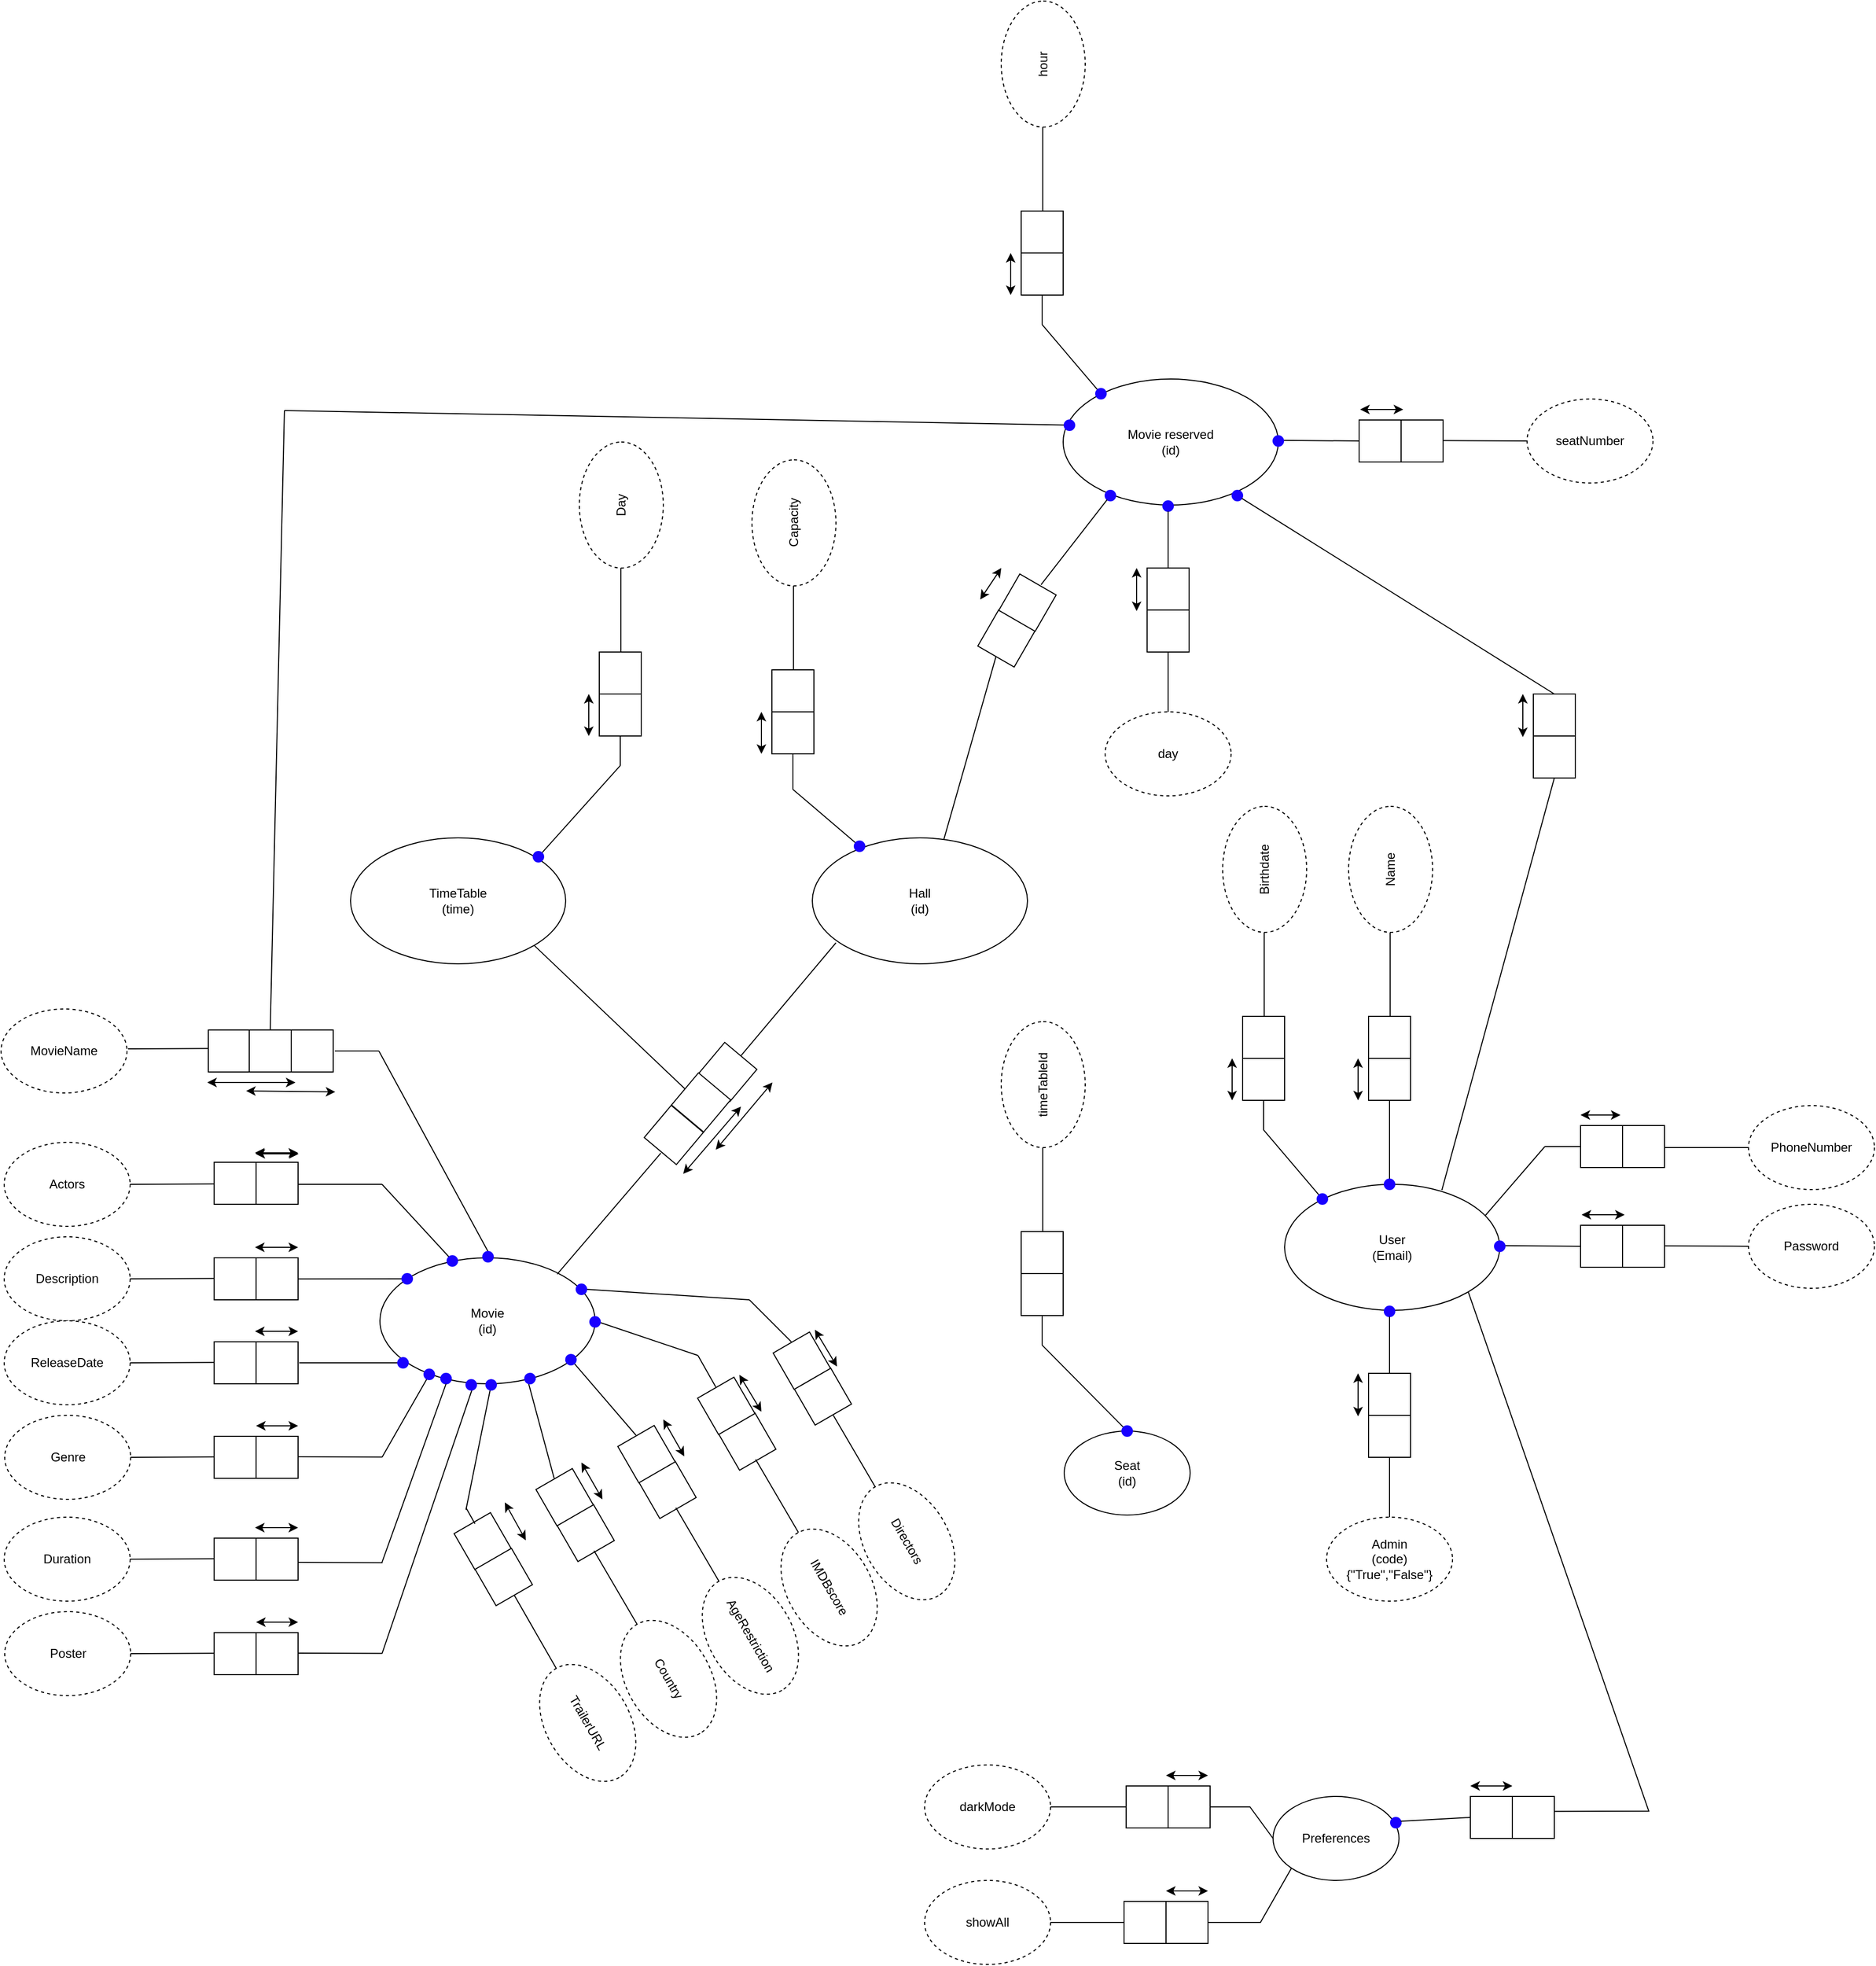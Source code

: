 <mxfile>
    <diagram id="iRuJoUfCndcfl9qR-i0W" name="Page-1">
        <mxGraphModel dx="1313" dy="1461" grid="1" gridSize="10" guides="1" tooltips="1" connect="1" arrows="1" fold="1" page="1" pageScale="1" pageWidth="827" pageHeight="1169" math="0" shadow="0">
            <root>
                <mxCell id="0"/>
                <mxCell id="1" parent="0"/>
                <mxCell id="mfv2O1PccH4M57eqfQ7O-268" value="Movie&lt;br&gt;(id)" style="ellipse;whiteSpace=wrap;html=1;" parent="1" vertex="1">
                    <mxGeometry x="-119" y="327" width="205" height="120" as="geometry"/>
                </mxCell>
                <mxCell id="mfv2O1PccH4M57eqfQ7O-269" value="" style="endArrow=none;html=1;rounded=0;" parent="1" edge="1">
                    <mxGeometry width="50" height="50" relative="1" as="geometry">
                        <mxPoint x="-117" y="516.81" as="sourcePoint"/>
                        <mxPoint x="-197" y="516.47" as="targetPoint"/>
                    </mxGeometry>
                </mxCell>
                <mxCell id="mfv2O1PccH4M57eqfQ7O-270" value="" style="group" parent="1" vertex="1" connectable="0">
                    <mxGeometry x="-277" y="497" width="80" height="40" as="geometry"/>
                </mxCell>
                <mxCell id="mfv2O1PccH4M57eqfQ7O-271" value="" style="rounded=0;whiteSpace=wrap;html=1;" parent="mfv2O1PccH4M57eqfQ7O-270" vertex="1">
                    <mxGeometry width="40" height="40" as="geometry"/>
                </mxCell>
                <mxCell id="mfv2O1PccH4M57eqfQ7O-272" value="" style="rounded=0;whiteSpace=wrap;html=1;" parent="mfv2O1PccH4M57eqfQ7O-270" vertex="1">
                    <mxGeometry x="40" width="40" height="40" as="geometry"/>
                </mxCell>
                <mxCell id="mfv2O1PccH4M57eqfQ7O-274" value="" style="endArrow=none;html=1;rounded=0;" parent="1" edge="1">
                    <mxGeometry width="50" height="50" relative="1" as="geometry">
                        <mxPoint x="-277" y="516.58" as="sourcePoint"/>
                        <mxPoint x="-357" y="517" as="targetPoint"/>
                    </mxGeometry>
                </mxCell>
                <mxCell id="mfv2O1PccH4M57eqfQ7O-275" value="" style="endArrow=none;html=1;rounded=0;" parent="1" edge="1">
                    <mxGeometry width="50" height="50" relative="1" as="geometry">
                        <mxPoint x="-117" y="257" as="sourcePoint"/>
                        <mxPoint x="-197" y="257" as="targetPoint"/>
                    </mxGeometry>
                </mxCell>
                <mxCell id="mfv2O1PccH4M57eqfQ7O-276" value="" style="group" parent="1" vertex="1" connectable="0">
                    <mxGeometry x="-277" y="236" width="80" height="40" as="geometry"/>
                </mxCell>
                <mxCell id="mfv2O1PccH4M57eqfQ7O-277" value="" style="rounded=0;whiteSpace=wrap;html=1;" parent="mfv2O1PccH4M57eqfQ7O-276" vertex="1">
                    <mxGeometry width="40" height="40" as="geometry"/>
                </mxCell>
                <mxCell id="mfv2O1PccH4M57eqfQ7O-278" value="" style="rounded=0;whiteSpace=wrap;html=1;" parent="mfv2O1PccH4M57eqfQ7O-276" vertex="1">
                    <mxGeometry x="40" width="40" height="40" as="geometry"/>
                </mxCell>
                <mxCell id="mfv2O1PccH4M57eqfQ7O-279" value="Actors" style="ellipse;whiteSpace=wrap;html=1;dashed=1;" parent="1" vertex="1">
                    <mxGeometry x="-477" y="217" width="120" height="80" as="geometry"/>
                </mxCell>
                <mxCell id="mfv2O1PccH4M57eqfQ7O-280" value="" style="endArrow=none;html=1;rounded=0;" parent="1" edge="1">
                    <mxGeometry width="50" height="50" relative="1" as="geometry">
                        <mxPoint x="-277" y="256.58" as="sourcePoint"/>
                        <mxPoint x="-357" y="257" as="targetPoint"/>
                    </mxGeometry>
                </mxCell>
                <mxCell id="mfv2O1PccH4M57eqfQ7O-281" value="" style="endArrow=none;html=1;rounded=0;startArrow=none;exitX=0.34;exitY=0.028;exitDx=0;exitDy=0;exitPerimeter=0;" parent="1" source="mfv2O1PccH4M57eqfQ7O-268" edge="1">
                    <mxGeometry width="50" height="50" relative="1" as="geometry">
                        <mxPoint x="-51.275" y="338.222" as="sourcePoint"/>
                        <mxPoint x="-117" y="257" as="targetPoint"/>
                    </mxGeometry>
                </mxCell>
                <mxCell id="mfv2O1PccH4M57eqfQ7O-282" value="" style="endArrow=classic;startArrow=classic;html=1;rounded=0;" parent="1" edge="1">
                    <mxGeometry width="50" height="50" relative="1" as="geometry">
                        <mxPoint x="-238" y="227" as="sourcePoint"/>
                        <mxPoint x="-197" y="227" as="targetPoint"/>
                    </mxGeometry>
                </mxCell>
                <mxCell id="mfv2O1PccH4M57eqfQ7O-283" value="" style="endArrow=classic;startArrow=classic;html=1;rounded=0;" parent="1" edge="1">
                    <mxGeometry width="50" height="50" relative="1" as="geometry">
                        <mxPoint x="-237" y="487" as="sourcePoint"/>
                        <mxPoint x="-197" y="487" as="targetPoint"/>
                    </mxGeometry>
                </mxCell>
                <mxCell id="mfv2O1PccH4M57eqfQ7O-324" value="" style="endArrow=none;html=1;rounded=0;entryX=0.228;entryY=0.932;entryDx=0;entryDy=0;entryPerimeter=0;" parent="1" target="mfv2O1PccH4M57eqfQ7O-268" edge="1">
                    <mxGeometry width="50" height="50" relative="1" as="geometry">
                        <mxPoint x="-117" y="517" as="sourcePoint"/>
                        <mxPoint x="-83" y="457" as="targetPoint"/>
                    </mxGeometry>
                </mxCell>
                <mxCell id="mfv2O1PccH4M57eqfQ7O-325" value="" style="ellipse;whiteSpace=wrap;html=1;fillColor=#1900FF;strokeColor=#1900FF;" parent="1" vertex="1">
                    <mxGeometry x="-77" y="433" width="10" height="10" as="geometry"/>
                </mxCell>
                <mxCell id="mfv2O1PccH4M57eqfQ7O-326" value="" style="ellipse;whiteSpace=wrap;html=1;fillColor=#1900FF;strokeColor=#1900FF;" parent="1" vertex="1">
                    <mxGeometry x="-55" y="325" width="10" height="10" as="geometry"/>
                </mxCell>
                <mxCell id="mfv2O1PccH4M57eqfQ7O-345" value="" style="group" parent="1" vertex="1" connectable="0">
                    <mxGeometry x="-277" y="327" width="80" height="40" as="geometry"/>
                </mxCell>
                <mxCell id="mfv2O1PccH4M57eqfQ7O-346" value="" style="rounded=0;whiteSpace=wrap;html=1;" parent="mfv2O1PccH4M57eqfQ7O-345" vertex="1">
                    <mxGeometry width="40" height="40" as="geometry"/>
                </mxCell>
                <mxCell id="mfv2O1PccH4M57eqfQ7O-347" value="" style="rounded=0;whiteSpace=wrap;html=1;" parent="mfv2O1PccH4M57eqfQ7O-345" vertex="1">
                    <mxGeometry x="40" width="40" height="40" as="geometry"/>
                </mxCell>
                <mxCell id="mfv2O1PccH4M57eqfQ7O-348" value="Description" style="ellipse;whiteSpace=wrap;html=1;dashed=1;" parent="1" vertex="1">
                    <mxGeometry x="-477" y="307" width="120" height="80" as="geometry"/>
                </mxCell>
                <mxCell id="mfv2O1PccH4M57eqfQ7O-349" value="" style="endArrow=none;html=1;rounded=0;" parent="1" edge="1">
                    <mxGeometry width="50" height="50" relative="1" as="geometry">
                        <mxPoint x="-277" y="346.58" as="sourcePoint"/>
                        <mxPoint x="-357" y="347" as="targetPoint"/>
                    </mxGeometry>
                </mxCell>
                <mxCell id="mfv2O1PccH4M57eqfQ7O-350" value="" style="endArrow=none;html=1;rounded=0;startArrow=none;" parent="1" edge="1">
                    <mxGeometry width="50" height="50" relative="1" as="geometry">
                        <mxPoint x="-92" y="347" as="sourcePoint"/>
                        <mxPoint x="-197" y="347.16" as="targetPoint"/>
                    </mxGeometry>
                </mxCell>
                <mxCell id="mfv2O1PccH4M57eqfQ7O-351" value="" style="endArrow=classic;startArrow=classic;html=1;rounded=0;" parent="1" edge="1">
                    <mxGeometry width="50" height="50" relative="1" as="geometry">
                        <mxPoint x="-238" y="317" as="sourcePoint"/>
                        <mxPoint x="-197" y="317" as="targetPoint"/>
                    </mxGeometry>
                </mxCell>
                <mxCell id="mfv2O1PccH4M57eqfQ7O-352" value="" style="ellipse;whiteSpace=wrap;html=1;fillColor=#1900FF;strokeColor=#1900FF;" parent="1" vertex="1">
                    <mxGeometry x="-98" y="342" width="10" height="10" as="geometry"/>
                </mxCell>
                <mxCell id="mfv2O1PccH4M57eqfQ7O-353" value="" style="endArrow=none;html=1;rounded=0;exitX=0.111;exitY=0.833;exitDx=0;exitDy=0;exitPerimeter=0;" parent="1" source="mfv2O1PccH4M57eqfQ7O-268" edge="1">
                    <mxGeometry width="50" height="50" relative="1" as="geometry">
                        <mxPoint x="-117" y="427" as="sourcePoint"/>
                        <mxPoint x="-196" y="427" as="targetPoint"/>
                    </mxGeometry>
                </mxCell>
                <mxCell id="mfv2O1PccH4M57eqfQ7O-354" value="" style="group" parent="1" vertex="1" connectable="0">
                    <mxGeometry x="-277" y="407" width="80" height="40" as="geometry"/>
                </mxCell>
                <mxCell id="mfv2O1PccH4M57eqfQ7O-355" value="" style="rounded=0;whiteSpace=wrap;html=1;" parent="mfv2O1PccH4M57eqfQ7O-354" vertex="1">
                    <mxGeometry width="40" height="40" as="geometry"/>
                </mxCell>
                <mxCell id="mfv2O1PccH4M57eqfQ7O-356" value="" style="rounded=0;whiteSpace=wrap;html=1;" parent="mfv2O1PccH4M57eqfQ7O-354" vertex="1">
                    <mxGeometry x="40" width="40" height="40" as="geometry"/>
                </mxCell>
                <mxCell id="mfv2O1PccH4M57eqfQ7O-357" value="ReleaseDate" style="ellipse;whiteSpace=wrap;html=1;dashed=1;" parent="1" vertex="1">
                    <mxGeometry x="-477" y="387" width="120" height="80" as="geometry"/>
                </mxCell>
                <mxCell id="mfv2O1PccH4M57eqfQ7O-358" value="" style="endArrow=none;html=1;rounded=0;" parent="1" edge="1">
                    <mxGeometry width="50" height="50" relative="1" as="geometry">
                        <mxPoint x="-277" y="426.58" as="sourcePoint"/>
                        <mxPoint x="-357" y="427" as="targetPoint"/>
                    </mxGeometry>
                </mxCell>
                <mxCell id="mfv2O1PccH4M57eqfQ7O-360" value="" style="endArrow=classic;startArrow=classic;html=1;rounded=0;" parent="1" edge="1">
                    <mxGeometry width="50" height="50" relative="1" as="geometry">
                        <mxPoint x="-238" y="397" as="sourcePoint"/>
                        <mxPoint x="-197" y="397" as="targetPoint"/>
                    </mxGeometry>
                </mxCell>
                <mxCell id="mfv2O1PccH4M57eqfQ7O-361" value="" style="ellipse;whiteSpace=wrap;html=1;fillColor=#1900FF;strokeColor=#1900FF;" parent="1" vertex="1">
                    <mxGeometry x="-102" y="422" width="10" height="10" as="geometry"/>
                </mxCell>
                <mxCell id="mfv2O1PccH4M57eqfQ7O-370" value="" style="group;rotation=-300;" parent="1" vertex="1" connectable="0">
                    <mxGeometry x="-51" y="594" width="80" height="40" as="geometry"/>
                </mxCell>
                <mxCell id="mfv2O1PccH4M57eqfQ7O-371" value="" style="rounded=0;whiteSpace=wrap;html=1;rotation=-300;" parent="mfv2O1PccH4M57eqfQ7O-370" vertex="1">
                    <mxGeometry x="10" y="-17" width="40" height="40" as="geometry"/>
                </mxCell>
                <mxCell id="mfv2O1PccH4M57eqfQ7O-372" value="" style="rounded=0;whiteSpace=wrap;html=1;rotation=-300;" parent="mfv2O1PccH4M57eqfQ7O-370" vertex="1">
                    <mxGeometry x="30" y="17" width="40" height="40" as="geometry"/>
                </mxCell>
                <mxCell id="mfv2O1PccH4M57eqfQ7O-373" value="" style="group;rotation=-120;" parent="1" vertex="1" connectable="0">
                    <mxGeometry x="27" y="552" width="80" height="40" as="geometry"/>
                </mxCell>
                <mxCell id="mfv2O1PccH4M57eqfQ7O-374" value="" style="rounded=0;whiteSpace=wrap;html=1;rotation=-120;" parent="mfv2O1PccH4M57eqfQ7O-373" vertex="1">
                    <mxGeometry x="30" y="17" width="40" height="40" as="geometry"/>
                </mxCell>
                <mxCell id="mfv2O1PccH4M57eqfQ7O-375" value="" style="rounded=0;whiteSpace=wrap;html=1;rotation=-120;" parent="mfv2O1PccH4M57eqfQ7O-373" vertex="1">
                    <mxGeometry x="10" y="-17" width="40" height="40" as="geometry"/>
                </mxCell>
                <mxCell id="mfv2O1PccH4M57eqfQ7O-376" value="Country" style="ellipse;whiteSpace=wrap;html=1;dashed=1;rotation=-300;" parent="1" vertex="1">
                    <mxGeometry x="96" y="688" width="120" height="80" as="geometry"/>
                </mxCell>
                <mxCell id="mfv2O1PccH4M57eqfQ7O-377" value="TrailerURL" style="ellipse;whiteSpace=wrap;html=1;dashed=1;rotation=-300;" parent="1" vertex="1">
                    <mxGeometry x="19" y="730" width="120" height="80" as="geometry"/>
                </mxCell>
                <mxCell id="mfv2O1PccH4M57eqfQ7O-378" value="" style="endArrow=none;html=1;rounded=0;entryX=0;entryY=0.5;entryDx=0;entryDy=0;exitX=1;exitY=0.5;exitDx=0;exitDy=0;" parent="1" source="mfv2O1PccH4M57eqfQ7O-372" target="mfv2O1PccH4M57eqfQ7O-377" edge="1">
                    <mxGeometry width="50" height="50" relative="1" as="geometry">
                        <mxPoint x="17" y="643" as="sourcePoint"/>
                        <mxPoint x="-1" y="711" as="targetPoint"/>
                    </mxGeometry>
                </mxCell>
                <mxCell id="mfv2O1PccH4M57eqfQ7O-379" value="" style="endArrow=none;html=1;rounded=0;entryX=0;entryY=0.5;entryDx=0;entryDy=0;exitX=1;exitY=0.5;exitDx=0;exitDy=0;" parent="1" edge="1">
                    <mxGeometry width="50" height="50" relative="1" as="geometry">
                        <mxPoint x="85" y="606" as="sourcePoint"/>
                        <mxPoint x="126" y="676" as="targetPoint"/>
                    </mxGeometry>
                </mxCell>
                <mxCell id="mfv2O1PccH4M57eqfQ7O-380" value="" style="group;rotation=-300;" parent="1" vertex="1" connectable="0">
                    <mxGeometry x="-20" y="595" width="80" as="geometry"/>
                </mxCell>
                <mxCell id="mfv2O1PccH4M57eqfQ7O-381" value="" style="endArrow=classic;startArrow=classic;html=1;rounded=0;" parent="mfv2O1PccH4M57eqfQ7O-380" edge="1">
                    <mxGeometry width="50" height="50" relative="1" as="geometry">
                        <mxPoint x="20" y="-35" as="sourcePoint"/>
                        <mxPoint x="40" y="1" as="targetPoint"/>
                    </mxGeometry>
                </mxCell>
                <mxCell id="mfv2O1PccH4M57eqfQ7O-382" value="" style="endArrow=classic;startArrow=classic;html=1;rounded=0;" parent="1" edge="1">
                    <mxGeometry width="50" height="50" relative="1" as="geometry">
                        <mxPoint x="73" y="522" as="sourcePoint"/>
                        <mxPoint x="93" y="557" as="targetPoint"/>
                    </mxGeometry>
                </mxCell>
                <mxCell id="mfv2O1PccH4M57eqfQ7O-383" value="" style="group;rotation=-120;" parent="1" vertex="1" connectable="0">
                    <mxGeometry x="181" y="465" width="80" height="40" as="geometry"/>
                </mxCell>
                <mxCell id="mfv2O1PccH4M57eqfQ7O-384" value="" style="rounded=0;whiteSpace=wrap;html=1;rotation=-120;" parent="mfv2O1PccH4M57eqfQ7O-383" vertex="1">
                    <mxGeometry x="30" y="17" width="40" height="40" as="geometry"/>
                </mxCell>
                <mxCell id="mfv2O1PccH4M57eqfQ7O-385" value="" style="rounded=0;whiteSpace=wrap;html=1;rotation=-120;" parent="mfv2O1PccH4M57eqfQ7O-383" vertex="1">
                    <mxGeometry x="10" y="-17" width="40" height="40" as="geometry"/>
                </mxCell>
                <mxCell id="mfv2O1PccH4M57eqfQ7O-386" value="" style="endArrow=none;html=1;rounded=0;entryX=0;entryY=0.5;entryDx=0;entryDy=0;exitX=1;exitY=0.5;exitDx=0;exitDy=0;" parent="1" edge="1">
                    <mxGeometry width="50" height="50" relative="1" as="geometry">
                        <mxPoint x="239" y="519" as="sourcePoint"/>
                        <mxPoint x="280" y="589" as="targetPoint"/>
                    </mxGeometry>
                </mxCell>
                <mxCell id="mfv2O1PccH4M57eqfQ7O-387" value="" style="endArrow=classic;startArrow=classic;html=1;rounded=0;" parent="1" edge="1">
                    <mxGeometry width="50" height="50" relative="1" as="geometry">
                        <mxPoint x="223.5" y="438.5" as="sourcePoint"/>
                        <mxPoint x="244.5" y="473.5" as="targetPoint"/>
                    </mxGeometry>
                </mxCell>
                <mxCell id="mfv2O1PccH4M57eqfQ7O-388" value="IMDBscore" style="ellipse;whiteSpace=wrap;html=1;rotation=-300;dashed=1;" parent="1" vertex="1">
                    <mxGeometry x="249" y="601" width="120" height="80" as="geometry"/>
                </mxCell>
                <mxCell id="mfv2O1PccH4M57eqfQ7O-389" value="" style="endArrow=none;html=1;rounded=0;exitX=1;exitY=0;exitDx=0;exitDy=0;" parent="1" source="mfv2O1PccH4M57eqfQ7O-390" edge="1">
                    <mxGeometry width="50" height="50" relative="1" as="geometry">
                        <mxPoint x="-1" y="456" as="sourcePoint"/>
                        <mxPoint x="47" y="537" as="targetPoint"/>
                    </mxGeometry>
                </mxCell>
                <mxCell id="mfv2O1PccH4M57eqfQ7O-390" value="" style="ellipse;whiteSpace=wrap;html=1;fillColor=#1900FF;strokeColor=#1900FF;rotation=-210;" parent="1" vertex="1">
                    <mxGeometry x="19" y="437" width="10" height="10" as="geometry"/>
                </mxCell>
                <mxCell id="mfv2O1PccH4M57eqfQ7O-395" value="" style="endArrow=none;html=1;rounded=0;startArrow=none;" parent="1" edge="1">
                    <mxGeometry width="50" height="50" relative="1" as="geometry">
                        <mxPoint x="-13" y="448" as="sourcePoint"/>
                        <mxPoint x="-37" y="567" as="targetPoint"/>
                    </mxGeometry>
                </mxCell>
                <mxCell id="mfv2O1PccH4M57eqfQ7O-396" value="" style="endArrow=none;html=1;rounded=0;" parent="1" edge="1">
                    <mxGeometry width="50" height="50" relative="1" as="geometry">
                        <mxPoint x="-37" y="565" as="sourcePoint"/>
                        <mxPoint x="-28.453" y="580.234" as="targetPoint"/>
                    </mxGeometry>
                </mxCell>
                <mxCell id="mfv2O1PccH4M57eqfQ7O-397" value="" style="ellipse;whiteSpace=wrap;html=1;fillColor=#1900FF;strokeColor=#1900FF;rotation=-210;" parent="1" vertex="1">
                    <mxGeometry x="-18" y="443" width="10" height="10" as="geometry"/>
                </mxCell>
                <mxCell id="mfv2O1PccH4M57eqfQ7O-392" value="" style="endArrow=none;html=1;rounded=0;startArrow=none;exitX=1;exitY=0.5;exitDx=0;exitDy=0;" parent="1" source="mfv2O1PccH4M57eqfQ7O-268" edge="1">
                    <mxGeometry width="50" height="50" relative="1" as="geometry">
                        <mxPoint x="94.18" y="387.64" as="sourcePoint"/>
                        <mxPoint x="184" y="420" as="targetPoint"/>
                    </mxGeometry>
                </mxCell>
                <mxCell id="mfv2O1PccH4M57eqfQ7O-393" value="" style="endArrow=none;html=1;rounded=0;" parent="1" edge="1">
                    <mxGeometry width="50" height="50" relative="1" as="geometry">
                        <mxPoint x="184" y="420" as="sourcePoint"/>
                        <mxPoint x="201" y="450" as="targetPoint"/>
                    </mxGeometry>
                </mxCell>
                <mxCell id="mfv2O1PccH4M57eqfQ7O-289" value="" style="ellipse;whiteSpace=wrap;html=1;fillColor=#1900FF;strokeColor=#1900FF;rotation=-180;" parent="1" vertex="1">
                    <mxGeometry x="81" y="383" width="10" height="10" as="geometry"/>
                </mxCell>
                <mxCell id="mfv2O1PccH4M57eqfQ7O-401" value="" style="group;rotation=-120;" parent="1" vertex="1" connectable="0">
                    <mxGeometry x="105" y="511" width="80" height="40" as="geometry"/>
                </mxCell>
                <mxCell id="mfv2O1PccH4M57eqfQ7O-402" value="" style="rounded=0;whiteSpace=wrap;html=1;rotation=-120;" parent="mfv2O1PccH4M57eqfQ7O-401" vertex="1">
                    <mxGeometry x="30" y="17" width="40" height="40" as="geometry"/>
                </mxCell>
                <mxCell id="mfv2O1PccH4M57eqfQ7O-403" value="" style="rounded=0;whiteSpace=wrap;html=1;rotation=-120;" parent="mfv2O1PccH4M57eqfQ7O-401" vertex="1">
                    <mxGeometry x="10" y="-17" width="40" height="40" as="geometry"/>
                </mxCell>
                <mxCell id="mfv2O1PccH4M57eqfQ7O-404" value="AgeRestriction" style="ellipse;whiteSpace=wrap;html=1;dashed=1;rotation=-300;" parent="1" vertex="1">
                    <mxGeometry x="174" y="647" width="120" height="80" as="geometry"/>
                </mxCell>
                <mxCell id="mfv2O1PccH4M57eqfQ7O-405" value="" style="endArrow=none;html=1;rounded=0;entryX=0;entryY=0.5;entryDx=0;entryDy=0;exitX=1;exitY=0.5;exitDx=0;exitDy=0;" parent="1" edge="1">
                    <mxGeometry width="50" height="50" relative="1" as="geometry">
                        <mxPoint x="163" y="565" as="sourcePoint"/>
                        <mxPoint x="204" y="635" as="targetPoint"/>
                    </mxGeometry>
                </mxCell>
                <mxCell id="mfv2O1PccH4M57eqfQ7O-406" value="" style="endArrow=classic;startArrow=classic;html=1;rounded=0;" parent="1" edge="1">
                    <mxGeometry width="50" height="50" relative="1" as="geometry">
                        <mxPoint x="151" y="481" as="sourcePoint"/>
                        <mxPoint x="171" y="516" as="targetPoint"/>
                    </mxGeometry>
                </mxCell>
                <mxCell id="mfv2O1PccH4M57eqfQ7O-407" value="" style="endArrow=none;html=1;rounded=0;exitX=0.89;exitY=0.812;exitDx=0;exitDy=0;exitPerimeter=0;" parent="1" source="mfv2O1PccH4M57eqfQ7O-268" edge="1">
                    <mxGeometry width="50" height="50" relative="1" as="geometry">
                        <mxPoint x="77" y="415" as="sourcePoint"/>
                        <mxPoint x="125" y="496" as="targetPoint"/>
                    </mxGeometry>
                </mxCell>
                <mxCell id="mfv2O1PccH4M57eqfQ7O-408" value="" style="ellipse;whiteSpace=wrap;html=1;fillColor=#1900FF;strokeColor=#1900FF;rotation=-210;" parent="1" vertex="1">
                    <mxGeometry x="58" y="419" width="10" height="10" as="geometry"/>
                </mxCell>
                <mxCell id="mfv2O1PccH4M57eqfQ7O-420" value="TimeTable&lt;br&gt;(time)" style="ellipse;whiteSpace=wrap;html=1;" parent="1" vertex="1">
                    <mxGeometry x="-147" y="-73" width="205" height="120" as="geometry"/>
                </mxCell>
                <mxCell id="mfv2O1PccH4M57eqfQ7O-421" value="Hall&lt;br&gt;(id)" style="ellipse;whiteSpace=wrap;html=1;" parent="1" vertex="1">
                    <mxGeometry x="293" y="-73" width="205" height="120" as="geometry"/>
                </mxCell>
                <mxCell id="38" value="User&lt;br&gt;(Email)" style="ellipse;whiteSpace=wrap;html=1;" parent="1" vertex="1">
                    <mxGeometry x="743" y="257" width="205" height="120" as="geometry"/>
                </mxCell>
                <mxCell id="39" value="" style="endArrow=none;html=1;rounded=0;entryX=0;entryY=0.5;entryDx=0;entryDy=0;" parent="1" target="41" edge="1">
                    <mxGeometry width="50" height="50" relative="1" as="geometry">
                        <mxPoint x="948" y="315.41" as="sourcePoint"/>
                        <mxPoint x="1009" y="315.41" as="targetPoint"/>
                    </mxGeometry>
                </mxCell>
                <mxCell id="40" value="" style="group" parent="1" vertex="1" connectable="0">
                    <mxGeometry x="1025" y="296" width="80" height="40" as="geometry"/>
                </mxCell>
                <mxCell id="41" value="" style="rounded=0;whiteSpace=wrap;html=1;" parent="40" vertex="1">
                    <mxGeometry width="40" height="40" as="geometry"/>
                </mxCell>
                <mxCell id="42" value="" style="rounded=0;whiteSpace=wrap;html=1;" parent="40" vertex="1">
                    <mxGeometry x="40" width="40" height="40" as="geometry"/>
                </mxCell>
                <mxCell id="43" value="Password" style="ellipse;whiteSpace=wrap;html=1;dashed=1;" parent="1" vertex="1">
                    <mxGeometry x="1185" y="276" width="120" height="80" as="geometry"/>
                </mxCell>
                <mxCell id="44" value="" style="endArrow=none;html=1;rounded=0;" parent="1" edge="1">
                    <mxGeometry width="50" height="50" relative="1" as="geometry">
                        <mxPoint x="1105.0" y="315.58" as="sourcePoint"/>
                        <mxPoint x="1185.0" y="316" as="targetPoint"/>
                    </mxGeometry>
                </mxCell>
                <mxCell id="59" value="" style="endArrow=classic;startArrow=classic;html=1;rounded=0;" parent="1" edge="1">
                    <mxGeometry width="50" height="50" relative="1" as="geometry">
                        <mxPoint x="1026" y="286" as="sourcePoint"/>
                        <mxPoint x="1067" y="286" as="targetPoint"/>
                    </mxGeometry>
                </mxCell>
                <mxCell id="65" value="" style="ellipse;whiteSpace=wrap;html=1;fillColor=#1900FF;strokeColor=#1900FF;" parent="1" vertex="1">
                    <mxGeometry x="943" y="311" width="10" height="10" as="geometry"/>
                </mxCell>
                <mxCell id="66" value="" style="group;rotation=-270;" parent="1" vertex="1" connectable="0">
                    <mxGeometry x="803" y="457" width="80" height="40" as="geometry"/>
                </mxCell>
                <mxCell id="67" value="" style="rounded=0;whiteSpace=wrap;html=1;rotation=-270;" parent="66" vertex="1">
                    <mxGeometry x="20" y="-20" width="40" height="40" as="geometry"/>
                </mxCell>
                <mxCell id="68" value="" style="rounded=0;whiteSpace=wrap;html=1;rotation=-270;" parent="66" vertex="1">
                    <mxGeometry x="20" y="20" width="40" height="40" as="geometry"/>
                </mxCell>
                <mxCell id="69" value="" style="endArrow=none;html=1;rounded=0;entryX=1;entryY=0.5;entryDx=0;entryDy=0;" parent="1" target="68" edge="1">
                    <mxGeometry width="50" height="50" relative="1" as="geometry">
                        <mxPoint x="843" y="577" as="sourcePoint"/>
                        <mxPoint x="842.67" y="548" as="targetPoint"/>
                    </mxGeometry>
                </mxCell>
                <mxCell id="70" value="" style="endArrow=none;html=1;rounded=0;startArrow=none;" parent="1" source="146" edge="1">
                    <mxGeometry width="50" height="50" relative="1" as="geometry">
                        <mxPoint x="843" y="437" as="sourcePoint"/>
                        <mxPoint x="843" y="378" as="targetPoint"/>
                    </mxGeometry>
                </mxCell>
                <mxCell id="98" value="" style="endArrow=classic;startArrow=classic;html=1;rounded=0;" parent="1" edge="1">
                    <mxGeometry width="50" height="50" relative="1" as="geometry">
                        <mxPoint x="813" y="478" as="sourcePoint"/>
                        <mxPoint x="813" y="437" as="targetPoint"/>
                    </mxGeometry>
                </mxCell>
                <mxCell id="131" value="" style="group" parent="1" vertex="1" connectable="0">
                    <mxGeometry x="934" y="182" width="371" height="105" as="geometry"/>
                </mxCell>
                <mxCell id="122" value="" style="group;rotation=180;" parent="131" vertex="1" connectable="0">
                    <mxGeometry x="91" y="19" width="80" height="40" as="geometry"/>
                </mxCell>
                <mxCell id="123" value="" style="rounded=0;whiteSpace=wrap;html=1;rotation=180;" parent="122" vertex="1">
                    <mxGeometry x="40" width="40" height="40" as="geometry"/>
                </mxCell>
                <mxCell id="124" value="" style="rounded=0;whiteSpace=wrap;html=1;rotation=180;" parent="122" vertex="1">
                    <mxGeometry width="40" height="40" as="geometry"/>
                </mxCell>
                <mxCell id="125" value="" style="endArrow=none;html=1;rounded=0;entryX=0;entryY=0.5;entryDx=0;entryDy=0;exitX=1;exitY=0.5;exitDx=0;exitDy=0;" parent="131" edge="1">
                    <mxGeometry width="50" height="50" relative="1" as="geometry">
                        <mxPoint x="171" y="40" as="sourcePoint"/>
                        <mxPoint x="251" y="40" as="targetPoint"/>
                    </mxGeometry>
                </mxCell>
                <mxCell id="126" value="" style="endArrow=classic;startArrow=classic;html=1;rounded=0;" parent="131" edge="1">
                    <mxGeometry width="50" height="50" relative="1" as="geometry">
                        <mxPoint x="91" y="9" as="sourcePoint"/>
                        <mxPoint x="129" y="9" as="targetPoint"/>
                    </mxGeometry>
                </mxCell>
                <mxCell id="127" value="PhoneNumber" style="ellipse;whiteSpace=wrap;html=1;rotation=0;dashed=1;" parent="131" vertex="1">
                    <mxGeometry x="251" width="120" height="80" as="geometry"/>
                </mxCell>
                <mxCell id="128" value="" style="endArrow=none;html=1;rounded=0;startArrow=none;endSize=0;" parent="131" edge="1">
                    <mxGeometry width="50" height="50" relative="1" as="geometry">
                        <mxPoint y="105" as="sourcePoint"/>
                        <mxPoint x="57" y="39" as="targetPoint"/>
                    </mxGeometry>
                </mxCell>
                <mxCell id="129" value="" style="endArrow=none;html=1;rounded=0;" parent="131" edge="1">
                    <mxGeometry width="50" height="50" relative="1" as="geometry">
                        <mxPoint x="57" y="39" as="sourcePoint"/>
                        <mxPoint x="91" y="39" as="targetPoint"/>
                    </mxGeometry>
                </mxCell>
                <mxCell id="48" value="" style="group;rotation=90;" parent="1" vertex="1" connectable="0">
                    <mxGeometry x="803" y="117" width="80" height="40" as="geometry"/>
                </mxCell>
                <mxCell id="49" value="" style="rounded=0;whiteSpace=wrap;html=1;rotation=90;" parent="48" vertex="1">
                    <mxGeometry x="20" y="-20" width="40" height="40" as="geometry"/>
                </mxCell>
                <mxCell id="50" value="" style="rounded=0;whiteSpace=wrap;html=1;rotation=90;" parent="48" vertex="1">
                    <mxGeometry x="20" y="20" width="40" height="40" as="geometry"/>
                </mxCell>
                <mxCell id="51" value="Name" style="ellipse;whiteSpace=wrap;html=1;dashed=1;rotation=-90;" parent="1" vertex="1">
                    <mxGeometry x="784" y="-83" width="120" height="80" as="geometry"/>
                </mxCell>
                <mxCell id="54" value="" style="endArrow=none;html=1;rounded=0;entryX=0;entryY=0.5;entryDx=0;entryDy=0;exitX=1;exitY=0.5;exitDx=0;exitDy=0;" parent="1" edge="1">
                    <mxGeometry width="50" height="50" relative="1" as="geometry">
                        <mxPoint x="843.58" y="97" as="sourcePoint"/>
                        <mxPoint x="843.58" y="17" as="targetPoint"/>
                    </mxGeometry>
                </mxCell>
                <mxCell id="64" value="" style="endArrow=classic;startArrow=classic;html=1;rounded=0;" parent="1" edge="1">
                    <mxGeometry width="50" height="50" relative="1" as="geometry">
                        <mxPoint x="813" y="177" as="sourcePoint"/>
                        <mxPoint x="813" y="137" as="targetPoint"/>
                    </mxGeometry>
                </mxCell>
                <mxCell id="87" value="" style="group;rotation=90;" parent="1" vertex="1" connectable="0">
                    <mxGeometry x="683" y="117" width="80" height="40" as="geometry"/>
                </mxCell>
                <mxCell id="88" value="" style="rounded=0;whiteSpace=wrap;html=1;rotation=90;" parent="87" vertex="1">
                    <mxGeometry x="20" y="-20" width="40" height="40" as="geometry"/>
                </mxCell>
                <mxCell id="89" value="" style="rounded=0;whiteSpace=wrap;html=1;rotation=90;" parent="87" vertex="1">
                    <mxGeometry x="20" y="20" width="40" height="40" as="geometry"/>
                </mxCell>
                <mxCell id="90" value="" style="endArrow=none;html=1;rounded=0;entryX=0;entryY=0.5;entryDx=0;entryDy=0;exitX=1;exitY=0.5;exitDx=0;exitDy=0;" parent="1" edge="1">
                    <mxGeometry width="50" height="50" relative="1" as="geometry">
                        <mxPoint x="723.58" y="97" as="sourcePoint"/>
                        <mxPoint x="723.58" y="17" as="targetPoint"/>
                    </mxGeometry>
                </mxCell>
                <mxCell id="91" value="" style="endArrow=classic;startArrow=classic;html=1;rounded=0;" parent="1" edge="1">
                    <mxGeometry width="50" height="50" relative="1" as="geometry">
                        <mxPoint x="693" y="177" as="sourcePoint"/>
                        <mxPoint x="693" y="137" as="targetPoint"/>
                    </mxGeometry>
                </mxCell>
                <mxCell id="92" value="Birthdate" style="ellipse;whiteSpace=wrap;html=1;rotation=-90;dashed=1;" parent="1" vertex="1">
                    <mxGeometry x="664" y="-83" width="120" height="80" as="geometry"/>
                </mxCell>
                <mxCell id="99" value="" style="endArrow=none;html=1;rounded=0;" parent="1" edge="1">
                    <mxGeometry width="50" height="50" relative="1" as="geometry">
                        <mxPoint x="843" y="257" as="sourcePoint"/>
                        <mxPoint x="843" y="177" as="targetPoint"/>
                    </mxGeometry>
                </mxCell>
                <mxCell id="100" value="" style="ellipse;whiteSpace=wrap;html=1;fillColor=#1900FF;strokeColor=#1900FF;" parent="1" vertex="1">
                    <mxGeometry x="838" y="252" width="10" height="10" as="geometry"/>
                </mxCell>
                <mxCell id="101" value="" style="group" parent="1" vertex="1" connectable="0">
                    <mxGeometry x="723" y="177" width="50" height="80" as="geometry"/>
                </mxCell>
                <mxCell id="102" value="" style="endArrow=none;html=1;rounded=0;startArrow=none;" parent="101" source="142" edge="1">
                    <mxGeometry width="50" height="50" relative="1" as="geometry">
                        <mxPoint x="50" y="80" as="sourcePoint"/>
                        <mxPoint y="28.183" as="targetPoint"/>
                    </mxGeometry>
                </mxCell>
                <mxCell id="103" value="" style="endArrow=none;html=1;rounded=0;" parent="101" edge="1">
                    <mxGeometry width="50" height="50" relative="1" as="geometry">
                        <mxPoint y="28.333" as="sourcePoint"/>
                        <mxPoint as="targetPoint"/>
                    </mxGeometry>
                </mxCell>
                <mxCell id="mfv2O1PccH4M57eqfQ7O-429" value="" style="group;rotation=90;" parent="1" vertex="1" connectable="0">
                    <mxGeometry x="234.5" y="-213" width="80" height="40" as="geometry"/>
                </mxCell>
                <mxCell id="mfv2O1PccH4M57eqfQ7O-430" value="" style="rounded=0;whiteSpace=wrap;html=1;rotation=90;" parent="mfv2O1PccH4M57eqfQ7O-429" vertex="1">
                    <mxGeometry x="20" y="-20" width="40" height="40" as="geometry"/>
                </mxCell>
                <mxCell id="mfv2O1PccH4M57eqfQ7O-431" value="" style="rounded=0;whiteSpace=wrap;html=1;rotation=90;" parent="mfv2O1PccH4M57eqfQ7O-429" vertex="1">
                    <mxGeometry x="20" y="20" width="40" height="40" as="geometry"/>
                </mxCell>
                <mxCell id="mfv2O1PccH4M57eqfQ7O-432" value="" style="endArrow=none;html=1;rounded=0;entryX=0;entryY=0.5;entryDx=0;entryDy=0;exitX=1;exitY=0.5;exitDx=0;exitDy=0;" parent="1" edge="1">
                    <mxGeometry width="50" height="50" relative="1" as="geometry">
                        <mxPoint x="275.08" y="-233" as="sourcePoint"/>
                        <mxPoint x="275.08" y="-313" as="targetPoint"/>
                    </mxGeometry>
                </mxCell>
                <mxCell id="mfv2O1PccH4M57eqfQ7O-433" value="" style="endArrow=classic;startArrow=classic;html=1;rounded=0;" parent="1" edge="1">
                    <mxGeometry width="50" height="50" relative="1" as="geometry">
                        <mxPoint x="244.5" y="-153" as="sourcePoint"/>
                        <mxPoint x="244.5" y="-193" as="targetPoint"/>
                    </mxGeometry>
                </mxCell>
                <mxCell id="mfv2O1PccH4M57eqfQ7O-434" value="Capacity" style="ellipse;whiteSpace=wrap;html=1;rotation=-90;dashed=1;" parent="1" vertex="1">
                    <mxGeometry x="215.5" y="-413" width="120" height="80" as="geometry"/>
                </mxCell>
                <mxCell id="mfv2O1PccH4M57eqfQ7O-435" value="" style="endArrow=none;html=1;rounded=0;startArrow=none;" parent="1" source="313" edge="1">
                    <mxGeometry width="50" height="50" relative="1" as="geometry">
                        <mxPoint x="327.5" y="-57" as="sourcePoint"/>
                        <mxPoint x="274.5" y="-119.18" as="targetPoint"/>
                    </mxGeometry>
                </mxCell>
                <mxCell id="mfv2O1PccH4M57eqfQ7O-436" value="" style="endArrow=none;html=1;rounded=0;" parent="1" edge="1">
                    <mxGeometry width="50" height="50" relative="1" as="geometry">
                        <mxPoint x="274.5" y="-119" as="sourcePoint"/>
                        <mxPoint x="274.5" y="-153" as="targetPoint"/>
                    </mxGeometry>
                </mxCell>
                <mxCell id="mfv2O1PccH4M57eqfQ7O-447" value="Seat&lt;br&gt;(id)" style="ellipse;whiteSpace=wrap;html=1;rotation=0;" parent="1" vertex="1">
                    <mxGeometry x="533" y="492" width="120" height="80" as="geometry"/>
                </mxCell>
                <mxCell id="mfv2O1PccH4M57eqfQ7O-448" value="" style="endArrow=none;html=1;rounded=0;entryX=0;entryY=0.5;entryDx=0;entryDy=0;" parent="1" target="mfv2O1PccH4M57eqfQ7O-466" edge="1">
                    <mxGeometry width="50" height="50" relative="1" as="geometry">
                        <mxPoint x="315.5" y="27" as="sourcePoint"/>
                        <mxPoint x="235.5" y="27" as="targetPoint"/>
                    </mxGeometry>
                </mxCell>
                <mxCell id="mfv2O1PccH4M57eqfQ7O-469" value="" style="group;rotation=-230;" parent="1" vertex="1" connectable="0">
                    <mxGeometry x="133" y="157" width="121" height="60" as="geometry"/>
                </mxCell>
                <mxCell id="mfv2O1PccH4M57eqfQ7O-466" value="" style="rounded=0;whiteSpace=wrap;html=1;container=0;rotation=-230;" parent="mfv2O1PccH4M57eqfQ7O-469" vertex="1">
                    <mxGeometry x="59" y="-27" width="40" height="40" as="geometry"/>
                </mxCell>
                <mxCell id="mfv2O1PccH4M57eqfQ7O-456" value="" style="endArrow=classic;startArrow=classic;html=1;rounded=0;" parent="mfv2O1PccH4M57eqfQ7O-469" edge="1">
                    <mxGeometry width="50" height="50" relative="1" as="geometry">
                        <mxPoint x="92" y="26" as="sourcePoint"/>
                        <mxPoint x="37" y="90" as="targetPoint"/>
                    </mxGeometry>
                </mxCell>
                <mxCell id="mfv2O1PccH4M57eqfQ7O-467" value="" style="endArrow=classic;startArrow=classic;html=1;rounded=0;" parent="mfv2O1PccH4M57eqfQ7O-469" edge="1">
                    <mxGeometry width="50" height="50" relative="1" as="geometry">
                        <mxPoint x="122" y="3" as="sourcePoint"/>
                        <mxPoint x="68" y="67" as="targetPoint"/>
                    </mxGeometry>
                </mxCell>
                <mxCell id="mfv2O1PccH4M57eqfQ7O-452" value="" style="rounded=0;whiteSpace=wrap;html=1;container=0;rotation=-230;" parent="mfv2O1PccH4M57eqfQ7O-469" vertex="1">
                    <mxGeometry x="34" y="2" width="40" height="40" as="geometry"/>
                </mxCell>
                <mxCell id="mfv2O1PccH4M57eqfQ7O-453" value="" style="rounded=0;whiteSpace=wrap;html=1;container=0;rotation=-230;" parent="mfv2O1PccH4M57eqfQ7O-469" vertex="1">
                    <mxGeometry x="8" y="33" width="40" height="40" as="geometry"/>
                </mxCell>
                <mxCell id="mfv2O1PccH4M57eqfQ7O-470" value="" style="endArrow=none;html=1;rounded=0;entryX=0.824;entryY=0.13;entryDx=0;entryDy=0;entryPerimeter=0;" parent="1" target="mfv2O1PccH4M57eqfQ7O-268" edge="1">
                    <mxGeometry width="50" height="50" relative="1" as="geometry">
                        <mxPoint x="148.64" y="227.32" as="sourcePoint"/>
                        <mxPoint x="53" y="337" as="targetPoint"/>
                    </mxGeometry>
                </mxCell>
                <mxCell id="mfv2O1PccH4M57eqfQ7O-471" value="" style="endArrow=none;html=1;rounded=0;entryX=1;entryY=1;entryDx=0;entryDy=0;exitX=0.5;exitY=1;exitDx=0;exitDy=0;" parent="1" source="mfv2O1PccH4M57eqfQ7O-452" target="mfv2O1PccH4M57eqfQ7O-420" edge="1">
                    <mxGeometry width="50" height="50" relative="1" as="geometry">
                        <mxPoint x="53" y="77" as="sourcePoint"/>
                        <mxPoint x="103" y="27" as="targetPoint"/>
                    </mxGeometry>
                </mxCell>
                <mxCell id="142" value="" style="ellipse;whiteSpace=wrap;html=1;fillColor=#1900FF;strokeColor=#1900FF;" parent="1" vertex="1">
                    <mxGeometry x="774" y="266" width="10" height="10" as="geometry"/>
                </mxCell>
                <mxCell id="145" value="Admin&lt;br&gt;(code)&lt;br&gt;{&quot;True&quot;,&quot;False&quot;}" style="ellipse;whiteSpace=wrap;html=1;dashed=1;" parent="1" vertex="1">
                    <mxGeometry x="783" y="574" width="120" height="80" as="geometry"/>
                </mxCell>
                <mxCell id="146" value="" style="ellipse;whiteSpace=wrap;html=1;fillColor=#1900FF;strokeColor=#1900FF;" parent="1" vertex="1">
                    <mxGeometry x="838" y="373" width="10" height="10" as="geometry"/>
                </mxCell>
                <mxCell id="147" value="" style="endArrow=none;html=1;rounded=0;" parent="1" target="146" edge="1">
                    <mxGeometry width="50" height="50" relative="1" as="geometry">
                        <mxPoint x="843" y="437" as="sourcePoint"/>
                        <mxPoint x="843" y="378" as="targetPoint"/>
                    </mxGeometry>
                </mxCell>
                <mxCell id="148" value="" style="endArrow=none;html=1;rounded=0;" parent="1" edge="1">
                    <mxGeometry width="50" height="50" relative="1" as="geometry">
                        <mxPoint x="-120" y="130" as="sourcePoint"/>
                        <mxPoint x="-162" y="130" as="targetPoint"/>
                    </mxGeometry>
                </mxCell>
                <mxCell id="152" value="MovieName" style="ellipse;whiteSpace=wrap;html=1;dashed=1;" parent="1" vertex="1">
                    <mxGeometry x="-480" y="90" width="120" height="80" as="geometry"/>
                </mxCell>
                <mxCell id="153" value="" style="endArrow=none;html=1;rounded=0;" parent="1" edge="1">
                    <mxGeometry width="50" height="50" relative="1" as="geometry">
                        <mxPoint x="-279" y="127.58" as="sourcePoint"/>
                        <mxPoint x="-359" y="128" as="targetPoint"/>
                    </mxGeometry>
                </mxCell>
                <mxCell id="154" value="" style="endArrow=none;html=1;rounded=0;startArrow=none;exitX=0.5;exitY=0;exitDx=0;exitDy=0;" parent="1" source="156" edge="1">
                    <mxGeometry width="50" height="50" relative="1" as="geometry">
                        <mxPoint x="-48.8" y="241.36" as="sourcePoint"/>
                        <mxPoint x="-120" y="130" as="targetPoint"/>
                    </mxGeometry>
                </mxCell>
                <mxCell id="157" value="" style="endArrow=classic;startArrow=classic;html=1;rounded=0;" parent="1" edge="1">
                    <mxGeometry width="50" height="50" relative="1" as="geometry">
                        <mxPoint x="-237.5" y="228" as="sourcePoint"/>
                        <mxPoint x="-196.5" y="228" as="targetPoint"/>
                    </mxGeometry>
                </mxCell>
                <mxCell id="156" value="" style="ellipse;whiteSpace=wrap;html=1;fillColor=#1900FF;strokeColor=#1900FF;" parent="1" vertex="1">
                    <mxGeometry x="-21" y="321" width="10" height="10" as="geometry"/>
                </mxCell>
                <mxCell id="162" value="" style="group;rotation=-120;" parent="1" vertex="1" connectable="0">
                    <mxGeometry x="253" y="422" width="80" height="40" as="geometry"/>
                </mxCell>
                <mxCell id="163" value="" style="rounded=0;whiteSpace=wrap;html=1;rotation=-120;" parent="162" vertex="1">
                    <mxGeometry x="30" y="17" width="40" height="40" as="geometry"/>
                </mxCell>
                <mxCell id="164" value="" style="rounded=0;whiteSpace=wrap;html=1;rotation=-120;" parent="162" vertex="1">
                    <mxGeometry x="10" y="-17" width="40" height="40" as="geometry"/>
                </mxCell>
                <mxCell id="165" value="" style="endArrow=none;html=1;rounded=0;entryX=0;entryY=0.5;entryDx=0;entryDy=0;exitX=1;exitY=0.5;exitDx=0;exitDy=0;" parent="1" edge="1">
                    <mxGeometry width="50" height="50" relative="1" as="geometry">
                        <mxPoint x="313" y="477" as="sourcePoint"/>
                        <mxPoint x="354" y="547" as="targetPoint"/>
                    </mxGeometry>
                </mxCell>
                <mxCell id="166" value="" style="endArrow=classic;startArrow=classic;html=1;rounded=0;" parent="1" edge="1">
                    <mxGeometry width="50" height="50" relative="1" as="geometry">
                        <mxPoint x="295.5" y="395.5" as="sourcePoint"/>
                        <mxPoint x="316.5" y="430.5" as="targetPoint"/>
                    </mxGeometry>
                </mxCell>
                <mxCell id="167" value="" style="endArrow=none;html=1;rounded=0;" parent="1" edge="1">
                    <mxGeometry width="50" height="50" relative="1" as="geometry">
                        <mxPoint x="233" y="367" as="sourcePoint"/>
                        <mxPoint x="273" y="407" as="targetPoint"/>
                    </mxGeometry>
                </mxCell>
                <mxCell id="168" value="Directors" style="ellipse;whiteSpace=wrap;html=1;rotation=-300;dashed=1;" parent="1" vertex="1">
                    <mxGeometry x="323" y="557" width="120" height="80" as="geometry"/>
                </mxCell>
                <mxCell id="170" value="" style="endArrow=none;html=1;rounded=0;startArrow=none;exitX=0;exitY=0.5;exitDx=0;exitDy=0;" parent="1" source="171" edge="1">
                    <mxGeometry width="50" height="50" relative="1" as="geometry">
                        <mxPoint x="118.0" y="334" as="sourcePoint"/>
                        <mxPoint x="233" y="367" as="targetPoint"/>
                    </mxGeometry>
                </mxCell>
                <mxCell id="171" value="" style="ellipse;whiteSpace=wrap;html=1;fillColor=#1900FF;strokeColor=#1900FF;rotation=-180;" parent="1" vertex="1">
                    <mxGeometry x="68" y="352" width="10" height="10" as="geometry"/>
                </mxCell>
                <mxCell id="172" value="Genre" style="ellipse;whiteSpace=wrap;html=1;dashed=1;" parent="1" vertex="1">
                    <mxGeometry x="-476.5" y="477" width="120" height="80" as="geometry"/>
                </mxCell>
                <mxCell id="173" value="" style="endArrow=none;html=1;rounded=0;" parent="1" edge="1">
                    <mxGeometry width="50" height="50" relative="1" as="geometry">
                        <mxPoint x="-117" y="703.81" as="sourcePoint"/>
                        <mxPoint x="-197" y="703.47" as="targetPoint"/>
                    </mxGeometry>
                </mxCell>
                <mxCell id="174" value="" style="group" parent="1" vertex="1" connectable="0">
                    <mxGeometry x="-277" y="684" width="80" height="40" as="geometry"/>
                </mxCell>
                <mxCell id="175" value="" style="rounded=0;whiteSpace=wrap;html=1;" parent="174" vertex="1">
                    <mxGeometry width="40" height="40" as="geometry"/>
                </mxCell>
                <mxCell id="176" value="" style="rounded=0;whiteSpace=wrap;html=1;" parent="174" vertex="1">
                    <mxGeometry x="40" width="40" height="40" as="geometry"/>
                </mxCell>
                <mxCell id="177" value="" style="endArrow=none;html=1;rounded=0;" parent="1" edge="1">
                    <mxGeometry width="50" height="50" relative="1" as="geometry">
                        <mxPoint x="-277" y="703.58" as="sourcePoint"/>
                        <mxPoint x="-357" y="704" as="targetPoint"/>
                    </mxGeometry>
                </mxCell>
                <mxCell id="178" value="" style="endArrow=classic;startArrow=classic;html=1;rounded=0;" parent="1" edge="1">
                    <mxGeometry width="50" height="50" relative="1" as="geometry">
                        <mxPoint x="-237" y="674" as="sourcePoint"/>
                        <mxPoint x="-197" y="674" as="targetPoint"/>
                    </mxGeometry>
                </mxCell>
                <mxCell id="179" value="" style="endArrow=none;html=1;rounded=0;entryX=1;entryY=0;entryDx=0;entryDy=0;" parent="1" target="180" edge="1">
                    <mxGeometry width="50" height="50" relative="1" as="geometry">
                        <mxPoint x="-117" y="704" as="sourcePoint"/>
                        <mxPoint x="-49.3" y="630.64" as="targetPoint"/>
                    </mxGeometry>
                </mxCell>
                <mxCell id="180" value="" style="ellipse;whiteSpace=wrap;html=1;fillColor=#1900FF;strokeColor=#1900FF;" parent="1" vertex="1">
                    <mxGeometry x="-37" y="443" width="10" height="10" as="geometry"/>
                </mxCell>
                <mxCell id="182" value="" style="group" parent="1" vertex="1" connectable="0">
                    <mxGeometry x="-277" y="594" width="80" height="40" as="geometry"/>
                </mxCell>
                <mxCell id="183" value="" style="rounded=0;whiteSpace=wrap;html=1;" parent="182" vertex="1">
                    <mxGeometry width="40" height="40" as="geometry"/>
                </mxCell>
                <mxCell id="184" value="" style="rounded=0;whiteSpace=wrap;html=1;" parent="182" vertex="1">
                    <mxGeometry x="40" width="40" height="40" as="geometry"/>
                </mxCell>
                <mxCell id="185" value="Duration" style="ellipse;whiteSpace=wrap;html=1;dashed=1;" parent="1" vertex="1">
                    <mxGeometry x="-477" y="574" width="120" height="80" as="geometry"/>
                </mxCell>
                <mxCell id="186" value="" style="endArrow=none;html=1;rounded=0;" parent="1" edge="1">
                    <mxGeometry width="50" height="50" relative="1" as="geometry">
                        <mxPoint x="-277" y="613.58" as="sourcePoint"/>
                        <mxPoint x="-357" y="614" as="targetPoint"/>
                    </mxGeometry>
                </mxCell>
                <mxCell id="187" value="" style="endArrow=classic;startArrow=classic;html=1;rounded=0;" parent="1" edge="1">
                    <mxGeometry width="50" height="50" relative="1" as="geometry">
                        <mxPoint x="-238.0" y="584" as="sourcePoint"/>
                        <mxPoint x="-197" y="584" as="targetPoint"/>
                    </mxGeometry>
                </mxCell>
                <mxCell id="188" value="" style="ellipse;whiteSpace=wrap;html=1;fillColor=#1900FF;strokeColor=#1900FF;" parent="1" vertex="1">
                    <mxGeometry x="-61" y="437" width="10" height="10" as="geometry"/>
                </mxCell>
                <mxCell id="189" value="Poster" style="ellipse;whiteSpace=wrap;html=1;dashed=1;" parent="1" vertex="1">
                    <mxGeometry x="-476.5" y="664" width="120" height="80" as="geometry"/>
                </mxCell>
                <mxCell id="190" value="" style="endArrow=none;html=1;rounded=0;" parent="1" edge="1">
                    <mxGeometry width="50" height="50" relative="1" as="geometry">
                        <mxPoint x="-116.5" y="617.34" as="sourcePoint"/>
                        <mxPoint x="-196.5" y="617" as="targetPoint"/>
                    </mxGeometry>
                </mxCell>
                <mxCell id="191" value="" style="endArrow=none;html=1;rounded=0;entryX=0.5;entryY=1;entryDx=0;entryDy=0;" parent="1" target="188" edge="1">
                    <mxGeometry width="50" height="50" relative="1" as="geometry">
                        <mxPoint x="-117" y="617" as="sourcePoint"/>
                        <mxPoint x="-61" y="522.84" as="targetPoint"/>
                    </mxGeometry>
                </mxCell>
                <mxCell id="198" value="" style="group;rotation=90;" parent="1" vertex="1" connectable="0">
                    <mxGeometry x="472" y="322" width="80" height="40" as="geometry"/>
                </mxCell>
                <mxCell id="199" value="" style="rounded=0;whiteSpace=wrap;html=1;rotation=90;" parent="198" vertex="1">
                    <mxGeometry x="20" y="-20" width="40" height="40" as="geometry"/>
                </mxCell>
                <mxCell id="200" value="" style="rounded=0;whiteSpace=wrap;html=1;rotation=90;" parent="198" vertex="1">
                    <mxGeometry x="20" y="20" width="40" height="40" as="geometry"/>
                </mxCell>
                <mxCell id="201" value="" style="endArrow=none;html=1;rounded=0;entryX=0;entryY=0.5;entryDx=0;entryDy=0;exitX=1;exitY=0.5;exitDx=0;exitDy=0;" parent="1" edge="1">
                    <mxGeometry width="50" height="50" relative="1" as="geometry">
                        <mxPoint x="512.58" y="302" as="sourcePoint"/>
                        <mxPoint x="512.58" y="222" as="targetPoint"/>
                    </mxGeometry>
                </mxCell>
                <mxCell id="203" value="timeTableId" style="ellipse;whiteSpace=wrap;html=1;rotation=-90;dashed=1;" parent="1" vertex="1">
                    <mxGeometry x="453" y="122" width="120" height="80" as="geometry"/>
                </mxCell>
                <mxCell id="206" value="" style="group" parent="1" vertex="1" connectable="0">
                    <mxGeometry x="512" y="382" width="50" height="80" as="geometry"/>
                </mxCell>
                <mxCell id="207" value="" style="endArrow=none;html=1;rounded=0;startArrow=none;" parent="206" source="209" edge="1">
                    <mxGeometry width="50" height="50" relative="1" as="geometry">
                        <mxPoint x="50" y="80" as="sourcePoint"/>
                        <mxPoint y="28.183" as="targetPoint"/>
                    </mxGeometry>
                </mxCell>
                <mxCell id="208" value="" style="endArrow=none;html=1;rounded=0;" parent="206" edge="1">
                    <mxGeometry width="50" height="50" relative="1" as="geometry">
                        <mxPoint y="28.333" as="sourcePoint"/>
                        <mxPoint as="targetPoint"/>
                    </mxGeometry>
                </mxCell>
                <mxCell id="209" value="" style="ellipse;whiteSpace=wrap;html=1;fillColor=#1900FF;strokeColor=#1900FF;" parent="1" vertex="1">
                    <mxGeometry x="588" y="487" width="10" height="10" as="geometry"/>
                </mxCell>
                <mxCell id="220" value="" style="group;rotation=90;" parent="1" vertex="1" connectable="0">
                    <mxGeometry x="70" y="-230" width="80" height="40" as="geometry"/>
                </mxCell>
                <mxCell id="221" value="" style="rounded=0;whiteSpace=wrap;html=1;rotation=90;" parent="220" vertex="1">
                    <mxGeometry x="20" y="-20" width="40" height="40" as="geometry"/>
                </mxCell>
                <mxCell id="222" value="" style="rounded=0;whiteSpace=wrap;html=1;rotation=90;" parent="220" vertex="1">
                    <mxGeometry x="20" y="20" width="40" height="40" as="geometry"/>
                </mxCell>
                <mxCell id="223" value="" style="endArrow=none;html=1;rounded=0;entryX=0;entryY=0.5;entryDx=0;entryDy=0;exitX=1;exitY=0.5;exitDx=0;exitDy=0;" parent="1" edge="1">
                    <mxGeometry width="50" height="50" relative="1" as="geometry">
                        <mxPoint x="110.58" y="-250" as="sourcePoint"/>
                        <mxPoint x="110.58" y="-330" as="targetPoint"/>
                    </mxGeometry>
                </mxCell>
                <mxCell id="224" value="" style="endArrow=classic;startArrow=classic;html=1;rounded=0;" parent="1" edge="1">
                    <mxGeometry width="50" height="50" relative="1" as="geometry">
                        <mxPoint x="80" y="-170" as="sourcePoint"/>
                        <mxPoint x="80" y="-210" as="targetPoint"/>
                    </mxGeometry>
                </mxCell>
                <mxCell id="225" value="Day" style="ellipse;whiteSpace=wrap;html=1;rotation=-90;dashed=1;" parent="1" vertex="1">
                    <mxGeometry x="51" y="-430" width="120" height="80" as="geometry"/>
                </mxCell>
                <mxCell id="226" value="" style="group" parent="1" vertex="1" connectable="0">
                    <mxGeometry x="110" y="-170" width="50" height="80" as="geometry"/>
                </mxCell>
                <mxCell id="227" value="" style="endArrow=none;html=1;rounded=0;startArrow=none;" parent="226" source="229" edge="1">
                    <mxGeometry width="50" height="50" relative="1" as="geometry">
                        <mxPoint x="50" y="80" as="sourcePoint"/>
                        <mxPoint y="28.183" as="targetPoint"/>
                    </mxGeometry>
                </mxCell>
                <mxCell id="228" value="" style="endArrow=none;html=1;rounded=0;" parent="226" edge="1">
                    <mxGeometry width="50" height="50" relative="1" as="geometry">
                        <mxPoint y="28.333" as="sourcePoint"/>
                        <mxPoint as="targetPoint"/>
                    </mxGeometry>
                </mxCell>
                <mxCell id="229" value="" style="ellipse;whiteSpace=wrap;html=1;fillColor=#1900FF;strokeColor=#1900FF;" parent="1" vertex="1">
                    <mxGeometry x="27" y="-60" width="10" height="10" as="geometry"/>
                </mxCell>
                <mxCell id="241" value="Movie reserved&lt;br&gt;(id)" style="ellipse;whiteSpace=wrap;html=1;" parent="1" vertex="1">
                    <mxGeometry x="532" y="-510" width="205" height="120" as="geometry"/>
                </mxCell>
                <mxCell id="242" value="" style="endArrow=none;html=1;rounded=0;entryX=0;entryY=0.5;entryDx=0;entryDy=0;" parent="1" target="244" edge="1">
                    <mxGeometry width="50" height="50" relative="1" as="geometry">
                        <mxPoint x="737" y="-451.59" as="sourcePoint"/>
                        <mxPoint x="798" y="-451.59" as="targetPoint"/>
                    </mxGeometry>
                </mxCell>
                <mxCell id="243" value="" style="group" parent="1" vertex="1" connectable="0">
                    <mxGeometry x="814" y="-471" width="80" height="40" as="geometry"/>
                </mxCell>
                <mxCell id="244" value="" style="rounded=0;whiteSpace=wrap;html=1;" parent="243" vertex="1">
                    <mxGeometry width="40" height="40" as="geometry"/>
                </mxCell>
                <mxCell id="245" value="" style="rounded=0;whiteSpace=wrap;html=1;" parent="243" vertex="1">
                    <mxGeometry x="40" width="40" height="40" as="geometry"/>
                </mxCell>
                <mxCell id="246" value="seatNumber" style="ellipse;whiteSpace=wrap;html=1;dashed=1;" parent="1" vertex="1">
                    <mxGeometry x="974" y="-491" width="120" height="80" as="geometry"/>
                </mxCell>
                <mxCell id="247" value="" style="endArrow=none;html=1;rounded=0;" parent="1" edge="1">
                    <mxGeometry width="50" height="50" relative="1" as="geometry">
                        <mxPoint x="894.0" y="-451.42" as="sourcePoint"/>
                        <mxPoint x="974.0" y="-451" as="targetPoint"/>
                    </mxGeometry>
                </mxCell>
                <mxCell id="248" value="" style="endArrow=classic;startArrow=classic;html=1;rounded=0;" parent="1" edge="1">
                    <mxGeometry width="50" height="50" relative="1" as="geometry">
                        <mxPoint x="815.0" y="-481" as="sourcePoint"/>
                        <mxPoint x="856" y="-481" as="targetPoint"/>
                    </mxGeometry>
                </mxCell>
                <mxCell id="249" value="" style="ellipse;whiteSpace=wrap;html=1;fillColor=#1900FF;strokeColor=#1900FF;" parent="1" vertex="1">
                    <mxGeometry x="732" y="-456" width="10" height="10" as="geometry"/>
                </mxCell>
                <mxCell id="250" value="" style="group;rotation=-270;" parent="1" vertex="1" connectable="0">
                    <mxGeometry x="592" y="-310" width="80" height="40" as="geometry"/>
                </mxCell>
                <mxCell id="251" value="" style="rounded=0;whiteSpace=wrap;html=1;rotation=-270;" parent="250" vertex="1">
                    <mxGeometry x="20" y="-20" width="40" height="40" as="geometry"/>
                </mxCell>
                <mxCell id="252" value="" style="rounded=0;whiteSpace=wrap;html=1;rotation=-270;" parent="250" vertex="1">
                    <mxGeometry x="20" y="20" width="40" height="40" as="geometry"/>
                </mxCell>
                <mxCell id="253" value="" style="endArrow=none;html=1;rounded=0;entryX=1;entryY=0.5;entryDx=0;entryDy=0;" parent="1" target="252" edge="1">
                    <mxGeometry width="50" height="50" relative="1" as="geometry">
                        <mxPoint x="632" y="-190" as="sourcePoint"/>
                        <mxPoint x="631.67" y="-219" as="targetPoint"/>
                    </mxGeometry>
                </mxCell>
                <mxCell id="254" value="" style="endArrow=none;html=1;rounded=0;startArrow=none;" parent="1" source="284" edge="1">
                    <mxGeometry width="50" height="50" relative="1" as="geometry">
                        <mxPoint x="632" y="-330" as="sourcePoint"/>
                        <mxPoint x="632" y="-389" as="targetPoint"/>
                    </mxGeometry>
                </mxCell>
                <mxCell id="255" value="" style="endArrow=classic;startArrow=classic;html=1;rounded=0;" parent="1" edge="1">
                    <mxGeometry width="50" height="50" relative="1" as="geometry">
                        <mxPoint x="602" y="-289" as="sourcePoint"/>
                        <mxPoint x="602" y="-330" as="targetPoint"/>
                    </mxGeometry>
                </mxCell>
                <mxCell id="271" value="" style="group;rotation=90;" parent="1" vertex="1" connectable="0">
                    <mxGeometry x="472" y="-650" width="80" height="40" as="geometry"/>
                </mxCell>
                <mxCell id="272" value="" style="rounded=0;whiteSpace=wrap;html=1;rotation=90;" parent="271" vertex="1">
                    <mxGeometry x="20" y="-20" width="40" height="40" as="geometry"/>
                </mxCell>
                <mxCell id="273" value="" style="rounded=0;whiteSpace=wrap;html=1;rotation=90;" parent="271" vertex="1">
                    <mxGeometry x="20" y="20" width="40" height="40" as="geometry"/>
                </mxCell>
                <mxCell id="274" value="" style="endArrow=none;html=1;rounded=0;entryX=0;entryY=0.5;entryDx=0;entryDy=0;exitX=1;exitY=0.5;exitDx=0;exitDy=0;" parent="1" edge="1">
                    <mxGeometry width="50" height="50" relative="1" as="geometry">
                        <mxPoint x="512.58" y="-670" as="sourcePoint"/>
                        <mxPoint x="512.58" y="-750" as="targetPoint"/>
                    </mxGeometry>
                </mxCell>
                <mxCell id="275" value="" style="endArrow=classic;startArrow=classic;html=1;rounded=0;" parent="1" edge="1">
                    <mxGeometry width="50" height="50" relative="1" as="geometry">
                        <mxPoint x="482" y="-590" as="sourcePoint"/>
                        <mxPoint x="482" y="-630" as="targetPoint"/>
                    </mxGeometry>
                </mxCell>
                <mxCell id="276" value="hour" style="ellipse;whiteSpace=wrap;html=1;rotation=-90;dashed=1;" parent="1" vertex="1">
                    <mxGeometry x="453" y="-850" width="120" height="80" as="geometry"/>
                </mxCell>
                <mxCell id="279" value="" style="group" parent="1" vertex="1" connectable="0">
                    <mxGeometry x="512" y="-590" width="50" height="80" as="geometry"/>
                </mxCell>
                <mxCell id="280" value="" style="endArrow=none;html=1;rounded=0;startArrow=none;" parent="279" source="282" edge="1">
                    <mxGeometry width="50" height="50" relative="1" as="geometry">
                        <mxPoint x="50" y="80" as="sourcePoint"/>
                        <mxPoint y="28.183" as="targetPoint"/>
                    </mxGeometry>
                </mxCell>
                <mxCell id="281" value="" style="endArrow=none;html=1;rounded=0;" parent="279" edge="1">
                    <mxGeometry width="50" height="50" relative="1" as="geometry">
                        <mxPoint y="28.333" as="sourcePoint"/>
                        <mxPoint as="targetPoint"/>
                    </mxGeometry>
                </mxCell>
                <mxCell id="282" value="" style="ellipse;whiteSpace=wrap;html=1;fillColor=#1900FF;strokeColor=#1900FF;" parent="1" vertex="1">
                    <mxGeometry x="563" y="-501" width="10" height="10" as="geometry"/>
                </mxCell>
                <mxCell id="283" value="day" style="ellipse;whiteSpace=wrap;html=1;dashed=1;" parent="1" vertex="1">
                    <mxGeometry x="572" y="-193" width="120" height="80" as="geometry"/>
                </mxCell>
                <mxCell id="284" value="" style="ellipse;whiteSpace=wrap;html=1;fillColor=#1900FF;strokeColor=#1900FF;" parent="1" vertex="1">
                    <mxGeometry x="627" y="-394" width="10" height="10" as="geometry"/>
                </mxCell>
                <mxCell id="285" value="" style="endArrow=none;html=1;rounded=0;" parent="1" target="284" edge="1">
                    <mxGeometry width="50" height="50" relative="1" as="geometry">
                        <mxPoint x="632" y="-330" as="sourcePoint"/>
                        <mxPoint x="632" y="-389" as="targetPoint"/>
                    </mxGeometry>
                </mxCell>
                <mxCell id="286" value="" style="ellipse;whiteSpace=wrap;html=1;fillColor=#1900FF;strokeColor=#1900FF;" parent="1" vertex="1">
                    <mxGeometry x="572" y="-404" width="10" height="10" as="geometry"/>
                </mxCell>
                <mxCell id="289" value="" style="group;rotation=-270;" parent="1" vertex="1" connectable="0">
                    <mxGeometry x="960" y="-190" width="80" height="40" as="geometry"/>
                </mxCell>
                <mxCell id="290" value="" style="rounded=0;whiteSpace=wrap;html=1;rotation=-270;" parent="289" vertex="1">
                    <mxGeometry x="20" y="-20" width="40" height="40" as="geometry"/>
                </mxCell>
                <mxCell id="291" value="" style="rounded=0;whiteSpace=wrap;html=1;rotation=-270;" parent="289" vertex="1">
                    <mxGeometry x="20" y="20" width="40" height="40" as="geometry"/>
                </mxCell>
                <mxCell id="292" value="" style="endArrow=none;html=1;rounded=0;entryX=1;entryY=0.5;entryDx=0;entryDy=0;exitX=0.731;exitY=0.046;exitDx=0;exitDy=0;exitPerimeter=0;" parent="1" source="38" target="291" edge="1">
                    <mxGeometry width="50" height="50" relative="1" as="geometry">
                        <mxPoint x="1000" y="-70" as="sourcePoint"/>
                        <mxPoint x="999.67" y="-99" as="targetPoint"/>
                    </mxGeometry>
                </mxCell>
                <mxCell id="294" value="" style="endArrow=classic;startArrow=classic;html=1;rounded=0;" parent="1" edge="1">
                    <mxGeometry width="50" height="50" relative="1" as="geometry">
                        <mxPoint x="970" y="-169" as="sourcePoint"/>
                        <mxPoint x="970" y="-210" as="targetPoint"/>
                    </mxGeometry>
                </mxCell>
                <mxCell id="296" value="" style="ellipse;whiteSpace=wrap;html=1;fillColor=#1900FF;strokeColor=#1900FF;" parent="1" vertex="1">
                    <mxGeometry x="693" y="-404" width="10" height="10" as="geometry"/>
                </mxCell>
                <mxCell id="297" value="" style="endArrow=none;html=1;rounded=0;" parent="1" target="296" edge="1">
                    <mxGeometry width="50" height="50" relative="1" as="geometry">
                        <mxPoint x="1000" y="-210" as="sourcePoint"/>
                        <mxPoint x="874" y="-389" as="targetPoint"/>
                    </mxGeometry>
                </mxCell>
                <mxCell id="298" value="" style="group;rotation=0;" parent="1" vertex="1" connectable="0">
                    <mxGeometry x="-282.5" y="90" width="121" height="60" as="geometry"/>
                </mxCell>
                <mxCell id="299" value="" style="rounded=0;whiteSpace=wrap;html=1;container=0;rotation=0;" parent="298" vertex="1">
                    <mxGeometry y="20" width="40" height="40" as="geometry"/>
                </mxCell>
                <mxCell id="302" value="" style="rounded=0;whiteSpace=wrap;html=1;container=0;rotation=0;" parent="298" vertex="1">
                    <mxGeometry x="39" y="20" width="40" height="40" as="geometry"/>
                </mxCell>
                <mxCell id="303" value="" style="rounded=0;whiteSpace=wrap;html=1;container=0;rotation=0;" parent="298" vertex="1">
                    <mxGeometry x="79" y="20" width="40" height="40" as="geometry"/>
                </mxCell>
                <mxCell id="300" value="" style="endArrow=classic;startArrow=classic;html=1;rounded=0;" parent="1" edge="1">
                    <mxGeometry width="50" height="50" relative="1" as="geometry">
                        <mxPoint x="-246.5" y="168" as="sourcePoint"/>
                        <mxPoint x="-161.5" y="169" as="targetPoint"/>
                    </mxGeometry>
                </mxCell>
                <mxCell id="301" value="" style="endArrow=classic;startArrow=classic;html=1;rounded=0;" parent="1" edge="1">
                    <mxGeometry width="50" height="50" relative="1" as="geometry">
                        <mxPoint x="-283.5" y="160" as="sourcePoint"/>
                        <mxPoint x="-199.5" y="160" as="targetPoint"/>
                    </mxGeometry>
                </mxCell>
                <mxCell id="304" value="" style="endArrow=none;html=1;rounded=0;startArrow=none;exitX=0.5;exitY=0;exitDx=0;exitDy=0;" parent="1" source="302" edge="1">
                    <mxGeometry width="50" height="50" relative="1" as="geometry">
                        <mxPoint x="-185" y="71" as="sourcePoint"/>
                        <mxPoint x="-210" y="-480" as="targetPoint"/>
                    </mxGeometry>
                </mxCell>
                <mxCell id="305" value="" style="endArrow=none;html=1;rounded=0;startArrow=none;exitX=0.025;exitY=0.366;exitDx=0;exitDy=0;exitPerimeter=0;" parent="1" source="241" edge="1">
                    <mxGeometry width="50" height="50" relative="1" as="geometry">
                        <mxPoint x="-88" y="99" as="sourcePoint"/>
                        <mxPoint x="-210" y="-480" as="targetPoint"/>
                    </mxGeometry>
                </mxCell>
                <mxCell id="306" value="" style="ellipse;whiteSpace=wrap;html=1;fillColor=#1900FF;strokeColor=#1900FF;" parent="1" vertex="1">
                    <mxGeometry x="533" y="-471" width="10" height="10" as="geometry"/>
                </mxCell>
                <mxCell id="307" value="" style="group;rotation=-60;" parent="1" vertex="1" connectable="0">
                    <mxGeometry x="448" y="-300" width="80" height="40" as="geometry"/>
                </mxCell>
                <mxCell id="308" value="" style="rounded=0;whiteSpace=wrap;html=1;rotation=-60;" parent="307" vertex="1">
                    <mxGeometry x="10" y="17" width="40" height="40" as="geometry"/>
                </mxCell>
                <mxCell id="309" value="" style="rounded=0;whiteSpace=wrap;html=1;rotation=-60;" parent="307" vertex="1">
                    <mxGeometry x="30" y="-17" width="40" height="40" as="geometry"/>
                </mxCell>
                <mxCell id="310" value="" style="endArrow=classic;startArrow=classic;html=1;rounded=0;" parent="1" edge="1">
                    <mxGeometry width="50" height="50" relative="1" as="geometry">
                        <mxPoint x="453" y="-300" as="sourcePoint"/>
                        <mxPoint x="473" y="-330" as="targetPoint"/>
                    </mxGeometry>
                </mxCell>
                <mxCell id="311" value="" style="endArrow=none;html=1;rounded=0;entryX=1.032;entryY=0.566;entryDx=0;entryDy=0;entryPerimeter=0;" parent="1" source="286" target="309" edge="1">
                    <mxGeometry width="50" height="50" relative="1" as="geometry">
                        <mxPoint x="560" y="-360" as="sourcePoint"/>
                        <mxPoint x="448" y="-280.0" as="targetPoint"/>
                    </mxGeometry>
                </mxCell>
                <mxCell id="312" value="" style="endArrow=none;html=1;rounded=0;entryX=0.611;entryY=0.015;entryDx=0;entryDy=0;entryPerimeter=0;exitX=0;exitY=0.5;exitDx=0;exitDy=0;" parent="1" source="308" target="mfv2O1PccH4M57eqfQ7O-421" edge="1">
                    <mxGeometry width="50" height="50" relative="1" as="geometry">
                        <mxPoint x="453.002" y="-230.002" as="sourcePoint"/>
                        <mxPoint x="389.996" y="-149.059" as="targetPoint"/>
                    </mxGeometry>
                </mxCell>
                <mxCell id="313" value="" style="ellipse;whiteSpace=wrap;html=1;fillColor=#1900FF;strokeColor=#1900FF;" parent="1" vertex="1">
                    <mxGeometry x="333" y="-70" width="10" height="10" as="geometry"/>
                </mxCell>
                <mxCell id="315" value="Preferences" style="ellipse;whiteSpace=wrap;html=1;rotation=0;" vertex="1" parent="1">
                    <mxGeometry x="732" y="840" width="120" height="80" as="geometry"/>
                </mxCell>
                <mxCell id="320" value="darkMode" style="ellipse;whiteSpace=wrap;html=1;rotation=0;dashed=1;" vertex="1" parent="1">
                    <mxGeometry x="400" y="810" width="120" height="80" as="geometry"/>
                </mxCell>
                <mxCell id="325" value="showAll" style="ellipse;whiteSpace=wrap;html=1;rotation=0;dashed=1;" vertex="1" parent="1">
                    <mxGeometry x="400" y="920" width="120" height="80" as="geometry"/>
                </mxCell>
                <mxCell id="326" value="" style="group;rotation=0;" vertex="1" connectable="0" parent="1">
                    <mxGeometry x="592" y="830" width="80" height="40" as="geometry"/>
                </mxCell>
                <mxCell id="327" value="" style="rounded=0;whiteSpace=wrap;html=1;rotation=0;" vertex="1" parent="326">
                    <mxGeometry width="40" height="40" as="geometry"/>
                </mxCell>
                <mxCell id="328" value="" style="rounded=0;whiteSpace=wrap;html=1;rotation=0;" vertex="1" parent="326">
                    <mxGeometry x="40" width="40" height="40" as="geometry"/>
                </mxCell>
                <mxCell id="330" value="" style="endArrow=none;html=1;rounded=0;startArrow=none;" edge="1" parent="1">
                    <mxGeometry width="50" height="50" relative="1" as="geometry">
                        <mxPoint x="660" y="685" as="sourcePoint"/>
                        <mxPoint x="660" y="685" as="targetPoint"/>
                    </mxGeometry>
                </mxCell>
                <mxCell id="331" value="" style="endArrow=classic;startArrow=classic;html=1;rounded=0;" edge="1" parent="1">
                    <mxGeometry width="50" height="50" relative="1" as="geometry">
                        <mxPoint x="670" y="820" as="sourcePoint"/>
                        <mxPoint x="630" y="820" as="targetPoint"/>
                    </mxGeometry>
                </mxCell>
                <mxCell id="333" value="" style="endArrow=none;html=1;rounded=0;entryX=1;entryY=0.5;entryDx=0;entryDy=0;exitX=0;exitY=0.5;exitDx=0;exitDy=0;" edge="1" parent="1" target="320" source="327">
                    <mxGeometry width="50" height="50" relative="1" as="geometry">
                        <mxPoint x="660" y="744" as="sourcePoint"/>
                        <mxPoint x="660" y="690" as="targetPoint"/>
                    </mxGeometry>
                </mxCell>
                <mxCell id="334" value="" style="endArrow=none;html=1;rounded=0;entryX=1;entryY=0.5;entryDx=0;entryDy=0;exitX=0;exitY=0.5;exitDx=0;exitDy=0;" edge="1" parent="1" source="315" target="328">
                    <mxGeometry width="50" height="50" relative="1" as="geometry">
                        <mxPoint x="803.001" y="790.004" as="sourcePoint"/>
                        <mxPoint x="729.32" y="780.18" as="targetPoint"/>
                        <Array as="points">
                            <mxPoint x="710" y="850"/>
                        </Array>
                    </mxGeometry>
                </mxCell>
                <mxCell id="335" value="" style="group;rotation=0;" vertex="1" connectable="0" parent="1">
                    <mxGeometry x="590" y="940" width="80" height="40" as="geometry"/>
                </mxCell>
                <mxCell id="336" value="" style="rounded=0;whiteSpace=wrap;html=1;rotation=0;" vertex="1" parent="335">
                    <mxGeometry width="40" height="40" as="geometry"/>
                </mxCell>
                <mxCell id="337" value="" style="rounded=0;whiteSpace=wrap;html=1;rotation=0;" vertex="1" parent="335">
                    <mxGeometry x="40" width="40" height="40" as="geometry"/>
                </mxCell>
                <mxCell id="338" value="" style="endArrow=classic;startArrow=classic;html=1;rounded=0;" edge="1" parent="1">
                    <mxGeometry width="50" height="50" relative="1" as="geometry">
                        <mxPoint x="670" y="930" as="sourcePoint"/>
                        <mxPoint x="630" y="930" as="targetPoint"/>
                    </mxGeometry>
                </mxCell>
                <mxCell id="339" value="" style="endArrow=none;html=1;rounded=0;entryX=1;entryY=0.5;entryDx=0;entryDy=0;exitX=0;exitY=0.5;exitDx=0;exitDy=0;" edge="1" parent="1" source="336" target="325">
                    <mxGeometry width="50" height="50" relative="1" as="geometry">
                        <mxPoint x="740" y="834" as="sourcePoint"/>
                        <mxPoint x="600" y="920" as="targetPoint"/>
                    </mxGeometry>
                </mxCell>
                <mxCell id="340" value="" style="endArrow=none;html=1;rounded=0;entryX=1;entryY=0.5;entryDx=0;entryDy=0;exitX=0;exitY=1;exitDx=0;exitDy=0;" edge="1" parent="1" target="337" source="315">
                    <mxGeometry width="50" height="50" relative="1" as="geometry">
                        <mxPoint x="812" y="970" as="sourcePoint"/>
                        <mxPoint x="809.32" y="870.18" as="targetPoint"/>
                        <Array as="points">
                            <mxPoint x="720" y="960"/>
                        </Array>
                    </mxGeometry>
                </mxCell>
                <mxCell id="342" value="" style="group;rotation=0;" vertex="1" connectable="0" parent="1">
                    <mxGeometry x="920" y="840" width="80" height="40" as="geometry"/>
                </mxCell>
                <mxCell id="343" value="" style="rounded=0;whiteSpace=wrap;html=1;rotation=0;" vertex="1" parent="342">
                    <mxGeometry width="40" height="40" as="geometry"/>
                </mxCell>
                <mxCell id="344" value="" style="rounded=0;whiteSpace=wrap;html=1;rotation=0;" vertex="1" parent="342">
                    <mxGeometry x="40" width="40" height="40" as="geometry"/>
                </mxCell>
                <mxCell id="345" value="" style="endArrow=classic;startArrow=classic;html=1;rounded=0;" edge="1" parent="1">
                    <mxGeometry width="50" height="50" relative="1" as="geometry">
                        <mxPoint x="960" y="830.0" as="sourcePoint"/>
                        <mxPoint x="920" y="830.0" as="targetPoint"/>
                    </mxGeometry>
                </mxCell>
                <mxCell id="346" value="" style="endArrow=none;html=1;rounded=0;entryX=0.974;entryY=0.357;entryDx=0;entryDy=0;exitX=0;exitY=0.5;exitDx=0;exitDy=0;entryPerimeter=0;startArrow=none;" edge="1" parent="1" source="349" target="315">
                    <mxGeometry width="50" height="50" relative="1" as="geometry">
                        <mxPoint x="990" y="774" as="sourcePoint"/>
                        <mxPoint x="850" y="880" as="targetPoint"/>
                    </mxGeometry>
                </mxCell>
                <mxCell id="348" value="" style="endArrow=none;html=1;rounded=0;entryX=0.974;entryY=0.357;entryDx=0;entryDy=0;entryPerimeter=0;exitX=1;exitY=1;exitDx=0;exitDy=0;" edge="1" parent="1" source="38">
                    <mxGeometry width="50" height="50" relative="1" as="geometry">
                        <mxPoint x="1010" y="490" as="sourcePoint"/>
                        <mxPoint x="1000.0" y="854.28" as="targetPoint"/>
                        <Array as="points">
                            <mxPoint x="1090" y="854"/>
                        </Array>
                    </mxGeometry>
                </mxCell>
                <mxCell id="349" value="" style="ellipse;whiteSpace=wrap;html=1;fillColor=#1900FF;strokeColor=#1900FF;" vertex="1" parent="1">
                    <mxGeometry x="844" y="860" width="10" height="10" as="geometry"/>
                </mxCell>
                <mxCell id="350" value="" style="endArrow=none;html=1;rounded=0;entryX=0.974;entryY=0.357;entryDx=0;entryDy=0;exitX=0;exitY=0.5;exitDx=0;exitDy=0;entryPerimeter=0;" edge="1" parent="1" source="343" target="349">
                    <mxGeometry width="50" height="50" relative="1" as="geometry">
                        <mxPoint x="920" y="860" as="sourcePoint"/>
                        <mxPoint x="848.88" y="868.56" as="targetPoint"/>
                    </mxGeometry>
                </mxCell>
            </root>
        </mxGraphModel>
    </diagram>
</mxfile>